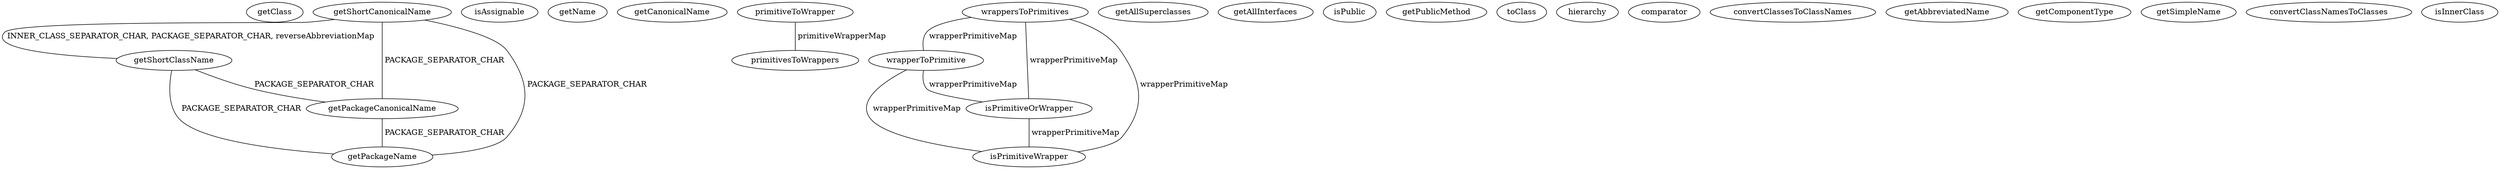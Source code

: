 digraph G {
getClass;
getShortCanonicalName;
isAssignable;
getName;
getCanonicalName;
getShortClassName;
primitiveToWrapper;
wrappersToPrimitives;
getAllSuperclasses;
getAllInterfaces;
isPublic;
getPublicMethod;
primitivesToWrappers;
wrapperToPrimitive;
toClass;
hierarchy;
isPrimitiveOrWrapper;
getPackageCanonicalName;
comparator;
convertClassesToClassNames;
getAbbreviatedName;
getComponentType;
isPrimitiveWrapper;
getSimpleName;
getPackageName;
convertClassNamesToClasses;
isInnerClass;
wrappersToPrimitives -> isPrimitiveOrWrapper [label=" wrapperPrimitiveMap", dir=none];
wrappersToPrimitives -> isPrimitiveWrapper [label=" wrapperPrimitiveMap", dir=none];
wrappersToPrimitives -> wrapperToPrimitive [label=" wrapperPrimitiveMap", dir=none];
getShortCanonicalName -> getShortClassName [label=" INNER_CLASS_SEPARATOR_CHAR, PACKAGE_SEPARATOR_CHAR, reverseAbbreviationMap", dir=none];
getShortCanonicalName -> getPackageName [label=" PACKAGE_SEPARATOR_CHAR", dir=none];
getShortCanonicalName -> getPackageCanonicalName [label=" PACKAGE_SEPARATOR_CHAR", dir=none];
isPrimitiveOrWrapper -> isPrimitiveWrapper [label=" wrapperPrimitiveMap", dir=none];
getShortClassName -> getPackageName [label=" PACKAGE_SEPARATOR_CHAR", dir=none];
getShortClassName -> getPackageCanonicalName [label=" PACKAGE_SEPARATOR_CHAR", dir=none];
primitiveToWrapper -> primitivesToWrappers [label=" primitiveWrapperMap", dir=none];
wrapperToPrimitive -> isPrimitiveOrWrapper [label=" wrapperPrimitiveMap", dir=none];
wrapperToPrimitive -> isPrimitiveWrapper [label=" wrapperPrimitiveMap", dir=none];
getPackageCanonicalName -> getPackageName [label=" PACKAGE_SEPARATOR_CHAR", dir=none];
}